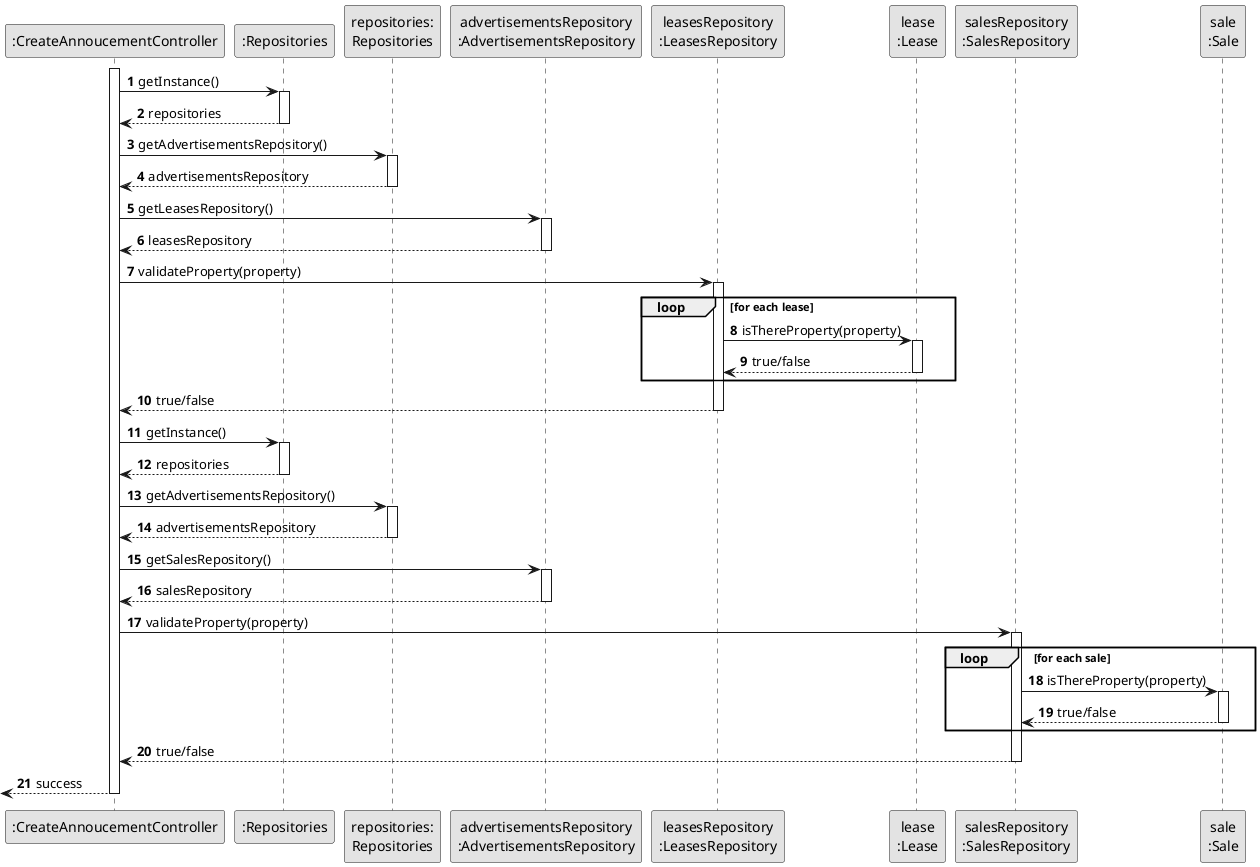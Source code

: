 @startuml
skinparam monochrome true
skinparam packageStyle rectangle
skinparam shadowing false

participant ":CreateAnnoucementController" as Controller

participant ":Repositories" as Repositories
participant "repositories:\nRepositories" as repositoriesInstance
participant "advertisementsRepository\n:AdvertisementsRepository" as advertisementsRepository
participant "leasesRepository\n:LeasesRepository" as leases
participant "lease\n:Lease" as lease
participant "salesRepository\n:SalesRepository" as sales
participant "sale\n:Sale" as sale



autonumber

activate Controller

Controller->Repositories:getInstance()

    activate Repositories
    Repositories-->Controller:repositories
    deactivate Repositories

    Controller->repositoriesInstance:getAdvertisementsRepository()

    activate repositoriesInstance
    repositoriesInstance-->Controller:advertisementsRepository
    deactivate repositoriesInstance

    Controller->advertisementsRepository:getLeasesRepository()

        activate advertisementsRepository
        advertisementsRepository-->Controller:leasesRepository
        deactivate advertisementsRepository

Controller->leases:validateProperty(property)

activate leases

loop for each lease
leases->lease:isThereProperty(property)

activate lease
lease-->leases:true/false
deactivate lease

end

leases-->Controller:true/false
deactivate leases

Controller->Repositories:getInstance()

    activate Repositories
    Repositories-->Controller:repositories
    deactivate Repositories

    Controller->repositoriesInstance:getAdvertisementsRepository()

    activate repositoriesInstance
    repositoriesInstance-->Controller:advertisementsRepository
    deactivate repositoriesInstance


Controller->advertisementsRepository:getSalesRepository()

    activate advertisementsRepository
    advertisementsRepository-->Controller:salesRepository
    deactivate advertisementsRepository

Controller->sales:validateProperty(property)

activate sales

loop for each sale
sales->sale:isThereProperty(property)

activate sale
sale-->sales:true/false
deactivate sale

end

sales-->Controller:true/false
deactivate sales

<--Controller:success

deactivate Controller

@enduml